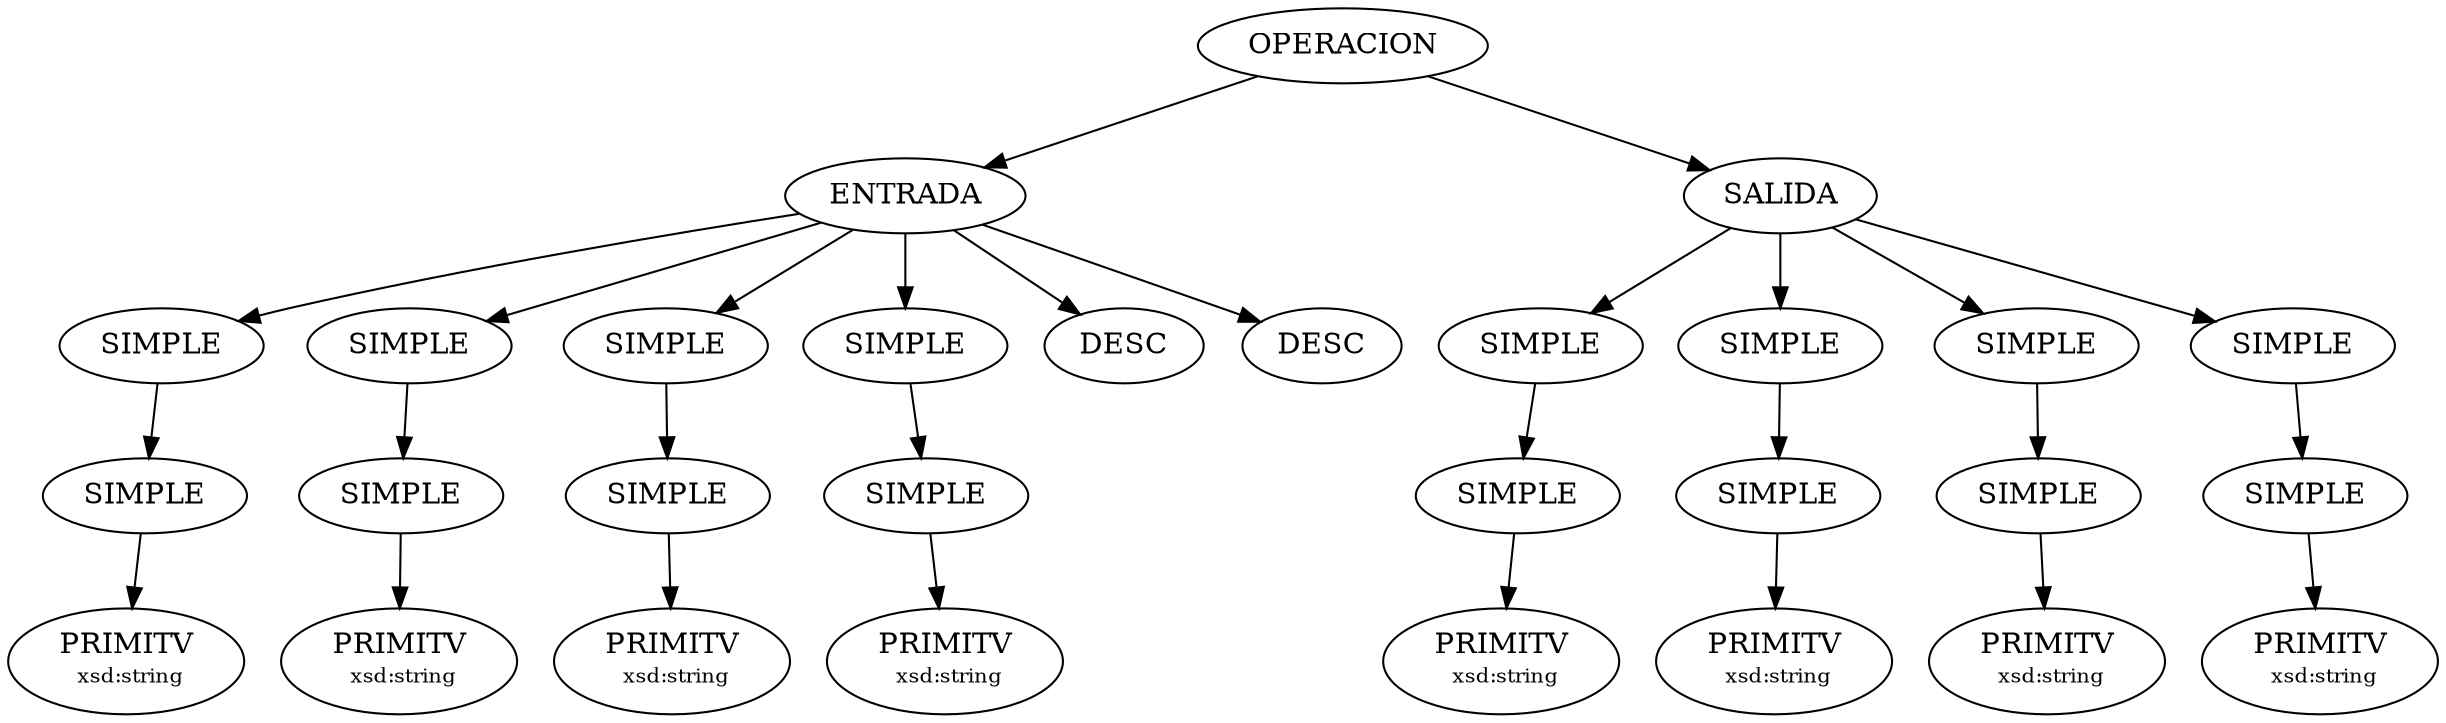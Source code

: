 digraph G
{
N0R0n0 [label="OPERACION"];
N1R0n0 [label="ENTRADA"];
N2R1n0 [label="SIMPLE"];
N3R5n0 [label="SIMPLE"];
N4R5n0 [label=<PRIMITV<BR/> <FONT POINT-SIZE="10">xsd:string</FONT>>];
N2R1n1 [label="SIMPLE"];
N3R7n0 [label="SIMPLE"];
N4R7n0 [label=<PRIMITV<BR/> <FONT POINT-SIZE="10">xsd:string</FONT>>];
N2R1n2 [label="SIMPLE"];
N3R6n0 [label="SIMPLE"];
N4R6n0 [label=<PRIMITV<BR/> <FONT POINT-SIZE="10">xsd:string</FONT>>];
N2R1n3 [label="SIMPLE"];
N3R4n0 [label="SIMPLE"];
N4R4n0 [label=<PRIMITV<BR/> <FONT POINT-SIZE="10">xsd:string</FONT>>];
N2R1n4 [label=<DESC>];
N2R1n5 [label=<DESC>];
N1R0n1 [label="SALIDA"];
N2R0n0 [label="SIMPLE"];
N3R0n0 [label="SIMPLE"];
N4R0n0 [label=<PRIMITV<BR/> <FONT POINT-SIZE="10">xsd:string</FONT>>];
N2R0n1 [label="SIMPLE"];
N3R1n0 [label="SIMPLE"];
N4R1n0 [label=<PRIMITV<BR/> <FONT POINT-SIZE="10">xsd:string</FONT>>];
N2R0n2 [label="SIMPLE"];
N3R2n0 [label="SIMPLE"];
N4R2n0 [label=<PRIMITV<BR/> <FONT POINT-SIZE="10">xsd:string</FONT>>];
N2R0n3 [label="SIMPLE"];
N3R3n0 [label="SIMPLE"];
N4R3n0 [label=<PRIMITV<BR/> <FONT POINT-SIZE="10">xsd:string</FONT>>];

N0R0n0 -> N1R0n0;
N1R0n0 -> N2R1n0;
N2R1n0 -> N3R5n0;
N3R5n0 -> N4R5n0;
N1R0n0 -> N2R1n1;
N2R1n1 -> N3R7n0;
N3R7n0 -> N4R7n0;
N1R0n0 -> N2R1n2;
N2R1n2 -> N3R6n0;
N3R6n0 -> N4R6n0;
N1R0n0 -> N2R1n3;
N2R1n3 -> N3R4n0;
N3R4n0 -> N4R4n0;
N1R0n0 -> N2R1n4;
N1R0n0 -> N2R1n5;
N0R0n0 -> N1R0n1;
N1R0n1 -> N2R0n0;
N2R0n0 -> N3R0n0;
N3R0n0 -> N4R0n0;
N1R0n1 -> N2R0n1;
N2R0n1 -> N3R1n0;
N3R1n0 -> N4R1n0;
N1R0n1 -> N2R0n2;
N2R0n2 -> N3R2n0;
N3R2n0 -> N4R2n0;
N1R0n1 -> N2R0n3;
N2R0n3 -> N3R3n0;
N3R3n0 -> N4R3n0;

}
